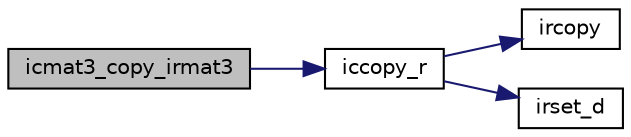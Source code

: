 digraph "icmat3_copy_irmat3"
{
  edge [fontname="Helvetica",fontsize="10",labelfontname="Helvetica",labelfontsize="10"];
  node [fontname="Helvetica",fontsize="10",shape=record];
  rankdir="LR";
  Node46 [label="icmat3_copy_irmat3",height=0.2,width=0.4,color="black", fillcolor="grey75", style="filled", fontcolor="black"];
  Node46 -> Node47 [color="midnightblue",fontsize="10",style="solid",fontname="Helvetica"];
  Node47 [label="iccopy_r",height=0.2,width=0.4,color="black", fillcolor="white", style="filled",URL="$icmulti_8c.html#aa627660bd49efd4be960a71dcb83f922",tooltip="コピー [y0,y1]=[x0,x1]. rmultiをcmultiにキャスト "];
  Node47 -> Node48 [color="midnightblue",fontsize="10",style="solid",fontname="Helvetica"];
  Node48 [label="ircopy",height=0.2,width=0.4,color="black", fillcolor="white", style="filled",URL="$irmulti_8c.html#aaf2192a33e04cbba12da47550fde287e",tooltip="コピー [y0,y1]=[x0,x1]. "];
  Node47 -> Node49 [color="midnightblue",fontsize="10",style="solid",fontname="Helvetica"];
  Node49 [label="irset_d",height=0.2,width=0.4,color="black", fillcolor="white", style="filled",URL="$irmulti_8c.html#a2fdabfa10335af36c3951880616b5589",tooltip="倍精度実数の設定 [y0,y1]=[x,x]. "];
}
